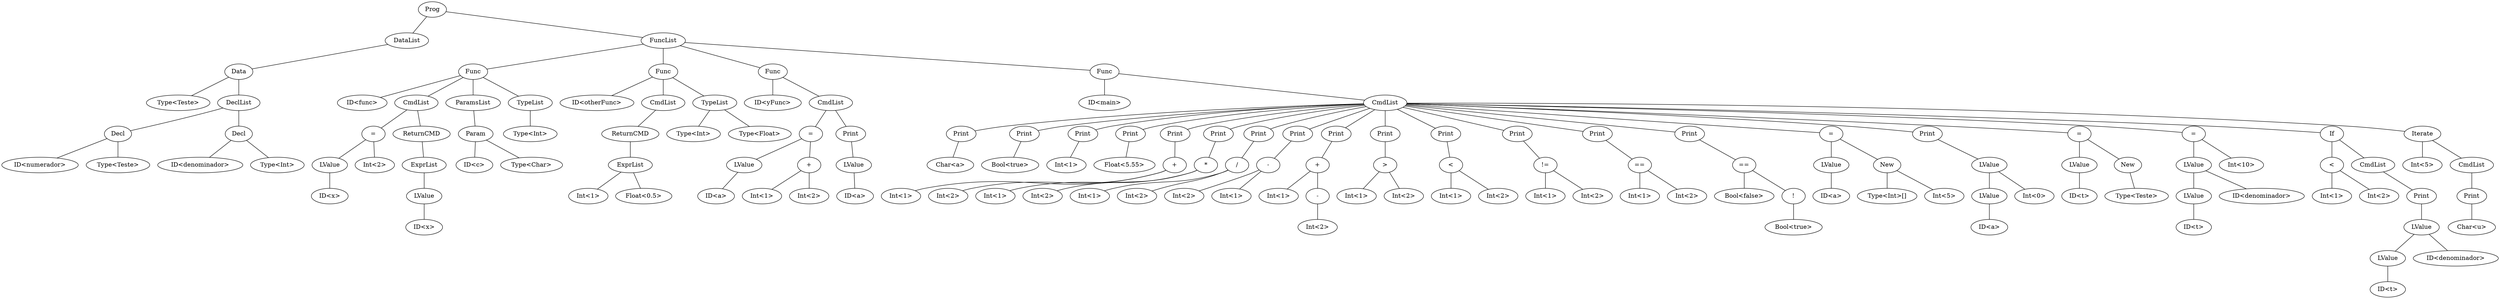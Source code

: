 graph program {
141 [label=Prog]
141--9
9 [label=DataList]
9--8
8 [label= "Data"]
8--7
7 [label="Type<Teste>"]
8--3
3 [label=DeclList]
3--2
2 [label="Decl"]
2--1
1 [label="ID<numerador>"]
2--0
0 [label="Type<Teste>"]
3--6
6 [label="Decl"]
6--5
5 [label="ID<denominador>"]
6--4
4 [label="Type<Int>"]
141--28
28 [label=FuncList]
28--27
27 [label="Func"]
27--26
26 [label="ID<func>"]
27--21
21 [label=CmdList]
21--20
20 [label= "="]
20--18
18 [label="LValue"]
18--17
17 [label="ID<x>"]
20--19
19 [label="Int<2>"]
21--25
25 [label="ReturnCMD"]
25--24
24 [label=ExprList]
24--23
23 [label="LValue"]
23--22
22 [label="ID<x>"]
27--14
14 [label="ParamsList"]
14--13
13 [label="Param"]
13--12
12 [label="ID<c>"]
13--11
11 [label="Type<Char>"]
27--16
16 [label="TypeList"]
16--15
15 [label="Type<Int>"]
28--38
38 [label="Func"]
38--37
37 [label="ID<otherFunc>"]
38--36
36 [label=CmdList]
36--35
35 [label="ReturnCMD"]
35--33
33 [label=ExprList]
33--32
32 [label="Int<1>"]
33--34
34 [label="Float<0.5>"]
38--30
30 [label="TypeList"]
30--29
29 [label="Type<Int>"]
30--31
31 [label="Type<Float>"]
28--50
50 [label="Func"]
50--49
49 [label="ID<yFunc>"]
50--45
45 [label=CmdList]
45--44
44 [label= "="]
44--40
40 [label="LValue"]
40--39
39 [label="ID<a>"]
44--43
43 [label= "+"]
43--41
41 [label="Int<1>"]
43--42
42 [label="Int<2>"]
45--48
48 [label="Print"]
48--47
47 [label="LValue"]
47--46
46 [label="ID<a>"]
28--140
140 [label="Func"]
140--139
139 [label="ID<main>"]
140--53
53 [label=CmdList]
53--52
52 [label="Print"]
52--51
51 [label="Char<a>"]
53--55
55 [label="Print"]
55--54
54 [label="Bool<true>"]
53--57
57 [label="Print"]
57--56
56 [label="Int<1>"]
53--59
59 [label="Print"]
59--58
58 [label="Float<5.55>"]
53--63
63 [label="Print"]
63--62
62 [label= "+"]
62--60
60 [label="Int<1>"]
62--61
61 [label="Int<2>"]
53--67
67 [label="Print"]
67--66
66 [label= "*"]
66--64
64 [label="Int<1>"]
66--65
65 [label="Int<2>"]
53--71
71 [label="Print"]
71--70
70 [label= "/"]
70--68
68 [label="Int<1>"]
70--69
69 [label="Int<2>"]
53--75
75 [label="Print"]
75--74
74 [label= "-"]
74--73
73 [label="Int<2>"]
74--72
72 [label="Int<1>"]
53--80
80 [label="Print"]
80--79
79 [label= "+"]
79--76
76 [label="Int<1>"]
79--78
78 [label= "-"]
78--77
77 [label="Int<2>"]
53--84
84 [label="Print"]
84--83
83 [label= ">"]
83--81
81 [label="Int<1>"]
83--82
82 [label="Int<2>"]
53--88
88 [label="Print"]
88--87
87 [label= "<"]
87--85
85 [label="Int<1>"]
87--86
86 [label="Int<2>"]
53--92
92 [label="Print"]
92--91
91 [label= "!="]
91--89
89 [label="Int<1>"]
91--90
90 [label="Int<2>"]
53--96
96 [label="Print"]
96--95
95 [label= "=="]
95--93
93 [label="Int<1>"]
95--94
94 [label="Int<2>"]
53--101
101 [label="Print"]
101--100
100 [label= "=="]
100--97
97 [label="Bool<false>"]
100--99
99 [label= "!"]
99--98
98 [label="Bool<true>"]
53--107
107 [label= "="]
107--103
103 [label="LValue"]
103--102
102 [label="ID<a>"]
107--106
106 [label= "New"]
106--104
104 [label="Type<Int>[]"]
106--105
105 [label="Int<5>"]
53--112
112 [label="Print"]
112--111
111 [label="LValue"]
111--109
109 [label="LValue"]
109--108
108 [label="ID<a>"]
111--110
110 [label="Int<0>"]
53--117
117 [label= "="]
117--114
114 [label="LValue"]
114--113
113 [label="ID<t>"]
117--116
116 [label= "New"]
116--115
115 [label="Type<Teste>"]
53--123
123 [label= "="]
123--121
121 [label="LValue"]
121--119
119 [label="LValue"]
119--118
118 [label="ID<t>"]
121--120
120 [label="ID<denominador>"]
123--122
122 [label="Int<10>"]
53--133
133 [label= "If"]
133--126
126 [label= "<"]
126--124
124 [label="Int<1>"]
126--125
125 [label="Int<2>"]
133--132
132 [label=CmdList]
132--131
131 [label="Print"]
131--130
130 [label="LValue"]
130--128
128 [label="LValue"]
128--127
127 [label="ID<t>"]
130--129
129 [label="ID<denominador>"]
53--138
138 [label= "Iterate"]
138--134
134 [label="Int<5>"]
138--137
137 [label=CmdList]
137--136
136 [label="Print"]
136--135
135 [label="Char<u>"]
}
